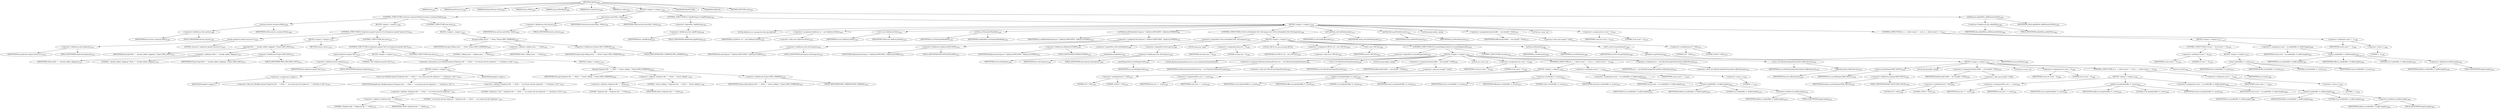 digraph "zipFile" {  
"3431" [label = <(METHOD,zipFile)<SUB>1405</SUB>> ]
"141" [label = <(PARAM,this)<SUB>1405</SUB>> ]
"151" [label = <(PARAM,InputStream in)<SUB>1405</SUB>> ]
"3432" [label = <(PARAM,ZipOutputStream zOut)<SUB>1405</SUB>> ]
"3433" [label = <(PARAM,String vPath)<SUB>1405</SUB>> ]
"3434" [label = <(PARAM,long lastModified)<SUB>1406</SUB>> ]
"3435" [label = <(PARAM,File fromArchive)<SUB>1406</SUB>> ]
"3436" [label = <(PARAM,int mode)<SUB>1406</SUB>> ]
"3437" [label = <(BLOCK,&lt;empty&gt;,&lt;empty&gt;)<SUB>1407</SUB>> ]
"3438" [label = <(CONTROL_STRUCTURE,if (entries.contains(vPath)),if (entries.contains(vPath)))<SUB>1408</SUB>> ]
"3439" [label = <(contains,entries.contains(vPath))<SUB>1408</SUB>> ]
"3440" [label = <(&lt;operator&gt;.fieldAccess,this.entries)<SUB>1408</SUB>> ]
"3441" [label = <(IDENTIFIER,this,entries.contains(vPath))<SUB>1408</SUB>> ]
"3442" [label = <(FIELD_IDENTIFIER,entries,entries)<SUB>1408</SUB>> ]
"3443" [label = <(IDENTIFIER,vPath,entries.contains(vPath))<SUB>1408</SUB>> ]
"3444" [label = <(BLOCK,&lt;empty&gt;,&lt;empty&gt;)<SUB>1408</SUB>> ]
"3445" [label = <(CONTROL_STRUCTURE,if (duplicate.equals(&quot;preserve&quot;)),if (duplicate.equals(&quot;preserve&quot;)))<SUB>1410</SUB>> ]
"3446" [label = <(equals,duplicate.equals(&quot;preserve&quot;))<SUB>1410</SUB>> ]
"3447" [label = <(&lt;operator&gt;.fieldAccess,this.duplicate)<SUB>1410</SUB>> ]
"3448" [label = <(IDENTIFIER,this,duplicate.equals(&quot;preserve&quot;))<SUB>1410</SUB>> ]
"3449" [label = <(FIELD_IDENTIFIER,duplicate,duplicate)<SUB>1410</SUB>> ]
"3450" [label = <(LITERAL,&quot;preserve&quot;,duplicate.equals(&quot;preserve&quot;))<SUB>1410</SUB>> ]
"3451" [label = <(BLOCK,&lt;empty&gt;,&lt;empty&gt;)<SUB>1410</SUB>> ]
"3452" [label = <(log,log(vPath + &quot; already added, skipping&quot;, Project.MSG_INFO))<SUB>1411</SUB>> ]
"140" [label = <(IDENTIFIER,this,log(vPath + &quot; already added, skipping&quot;, Project.MSG_INFO))<SUB>1411</SUB>> ]
"3453" [label = <(&lt;operator&gt;.addition,vPath + &quot; already added, skipping&quot;)<SUB>1411</SUB>> ]
"3454" [label = <(IDENTIFIER,vPath,vPath + &quot; already added, skipping&quot;)<SUB>1411</SUB>> ]
"3455" [label = <(LITERAL,&quot; already added, skipping&quot;,vPath + &quot; already added, skipping&quot;)<SUB>1411</SUB>> ]
"3456" [label = <(&lt;operator&gt;.fieldAccess,Project.MSG_INFO)<SUB>1411</SUB>> ]
"3457" [label = <(IDENTIFIER,Project,log(vPath + &quot; already added, skipping&quot;, Project.MSG_INFO))<SUB>1411</SUB>> ]
"3458" [label = <(FIELD_IDENTIFIER,MSG_INFO,MSG_INFO)<SUB>1411</SUB>> ]
"3459" [label = <(RETURN,return;,return;)<SUB>1412</SUB>> ]
"3460" [label = <(CONTROL_STRUCTURE,else,else)<SUB>1413</SUB>> ]
"3461" [label = <(CONTROL_STRUCTURE,if (duplicate.equals(&quot;fail&quot;)),if (duplicate.equals(&quot;fail&quot;)))<SUB>1413</SUB>> ]
"3462" [label = <(equals,duplicate.equals(&quot;fail&quot;))<SUB>1413</SUB>> ]
"3463" [label = <(&lt;operator&gt;.fieldAccess,this.duplicate)<SUB>1413</SUB>> ]
"3464" [label = <(IDENTIFIER,this,duplicate.equals(&quot;fail&quot;))<SUB>1413</SUB>> ]
"3465" [label = <(FIELD_IDENTIFIER,duplicate,duplicate)<SUB>1413</SUB>> ]
"3466" [label = <(LITERAL,&quot;fail&quot;,duplicate.equals(&quot;fail&quot;))<SUB>1413</SUB>> ]
"3467" [label = <(BLOCK,&lt;empty&gt;,&lt;empty&gt;)<SUB>1413</SUB>> ]
"3468" [label = <(&lt;operator&gt;.throw,throw new BuildException(&quot;Duplicate file &quot; + vPath + &quot; was found and the duplicate &quot; + &quot;attribute is 'fail'.&quot;);)<SUB>1414</SUB>> ]
"3469" [label = <(BLOCK,&lt;empty&gt;,&lt;empty&gt;)<SUB>1414</SUB>> ]
"3470" [label = <(&lt;operator&gt;.assignment,&lt;empty&gt;)> ]
"3471" [label = <(IDENTIFIER,$obj49,&lt;empty&gt;)> ]
"3472" [label = <(&lt;operator&gt;.alloc,new BuildException(&quot;Duplicate file &quot; + vPath + &quot; was found and the duplicate &quot; + &quot;attribute is 'fail'.&quot;))<SUB>1414</SUB>> ]
"3473" [label = <(&lt;init&gt;,new BuildException(&quot;Duplicate file &quot; + vPath + &quot; was found and the duplicate &quot; + &quot;attribute is 'fail'.&quot;))<SUB>1414</SUB>> ]
"3474" [label = <(IDENTIFIER,$obj49,new BuildException(&quot;Duplicate file &quot; + vPath + &quot; was found and the duplicate &quot; + &quot;attribute is 'fail'.&quot;))> ]
"3475" [label = <(&lt;operator&gt;.addition,&quot;Duplicate file &quot; + vPath + &quot; was found and the duplicate &quot; + &quot;attribute is 'fail'.&quot;)<SUB>1414</SUB>> ]
"3476" [label = <(&lt;operator&gt;.addition,&quot;Duplicate file &quot; + vPath + &quot; was found and the duplicate &quot;)<SUB>1414</SUB>> ]
"3477" [label = <(&lt;operator&gt;.addition,&quot;Duplicate file &quot; + vPath)<SUB>1414</SUB>> ]
"3478" [label = <(LITERAL,&quot;Duplicate file &quot;,&quot;Duplicate file &quot; + vPath)<SUB>1414</SUB>> ]
"3479" [label = <(IDENTIFIER,vPath,&quot;Duplicate file &quot; + vPath)<SUB>1414</SUB>> ]
"3480" [label = <(LITERAL,&quot; was found and the duplicate &quot;,&quot;Duplicate file &quot; + vPath + &quot; was found and the duplicate &quot;)<SUB>1415</SUB>> ]
"3481" [label = <(LITERAL,&quot;attribute is 'fail'.&quot;,&quot;Duplicate file &quot; + vPath + &quot; was found and the duplicate &quot; + &quot;attribute is 'fail'.&quot;)<SUB>1416</SUB>> ]
"3482" [label = <(IDENTIFIER,$obj49,&lt;empty&gt;)> ]
"3483" [label = <(CONTROL_STRUCTURE,else,else)<SUB>1417</SUB>> ]
"3484" [label = <(BLOCK,&lt;empty&gt;,&lt;empty&gt;)<SUB>1417</SUB>> ]
"3485" [label = <(log,log(&quot;duplicate file &quot; + vPath + &quot; found, adding.&quot;, Project.MSG_VERBOSE))<SUB>1419</SUB>> ]
"142" [label = <(IDENTIFIER,this,log(&quot;duplicate file &quot; + vPath + &quot; found, adding.&quot;, Project.MSG_VERBOSE))<SUB>1419</SUB>> ]
"3486" [label = <(&lt;operator&gt;.addition,&quot;duplicate file &quot; + vPath + &quot; found, adding.&quot;)<SUB>1419</SUB>> ]
"3487" [label = <(&lt;operator&gt;.addition,&quot;duplicate file &quot; + vPath)<SUB>1419</SUB>> ]
"3488" [label = <(LITERAL,&quot;duplicate file &quot;,&quot;duplicate file &quot; + vPath)<SUB>1419</SUB>> ]
"3489" [label = <(IDENTIFIER,vPath,&quot;duplicate file &quot; + vPath)<SUB>1419</SUB>> ]
"3490" [label = <(LITERAL,&quot; found, adding.&quot;,&quot;duplicate file &quot; + vPath + &quot; found, adding.&quot;)<SUB>1420</SUB>> ]
"3491" [label = <(&lt;operator&gt;.fieldAccess,Project.MSG_VERBOSE)<SUB>1420</SUB>> ]
"3492" [label = <(IDENTIFIER,Project,log(&quot;duplicate file &quot; + vPath + &quot; found, adding.&quot;, Project.MSG_VERBOSE))<SUB>1420</SUB>> ]
"3493" [label = <(FIELD_IDENTIFIER,MSG_VERBOSE,MSG_VERBOSE)<SUB>1420</SUB>> ]
"3494" [label = <(CONTROL_STRUCTURE,else,else)<SUB>1422</SUB>> ]
"3495" [label = <(BLOCK,&lt;empty&gt;,&lt;empty&gt;)<SUB>1422</SUB>> ]
"3496" [label = <(log,log(&quot;adding entry &quot; + vPath, Project.MSG_VERBOSE))<SUB>1423</SUB>> ]
"143" [label = <(IDENTIFIER,this,log(&quot;adding entry &quot; + vPath, Project.MSG_VERBOSE))<SUB>1423</SUB>> ]
"3497" [label = <(&lt;operator&gt;.addition,&quot;adding entry &quot; + vPath)<SUB>1423</SUB>> ]
"3498" [label = <(LITERAL,&quot;adding entry &quot;,&quot;adding entry &quot; + vPath)<SUB>1423</SUB>> ]
"3499" [label = <(IDENTIFIER,vPath,&quot;adding entry &quot; + vPath)<SUB>1423</SUB>> ]
"3500" [label = <(&lt;operator&gt;.fieldAccess,Project.MSG_VERBOSE)<SUB>1423</SUB>> ]
"3501" [label = <(IDENTIFIER,Project,log(&quot;adding entry &quot; + vPath, Project.MSG_VERBOSE))<SUB>1423</SUB>> ]
"3502" [label = <(FIELD_IDENTIFIER,MSG_VERBOSE,MSG_VERBOSE)<SUB>1423</SUB>> ]
"3503" [label = <(put,entries.put(vPath, vPath))<SUB>1426</SUB>> ]
"3504" [label = <(&lt;operator&gt;.fieldAccess,this.entries)<SUB>1426</SUB>> ]
"3505" [label = <(IDENTIFIER,this,entries.put(vPath, vPath))<SUB>1426</SUB>> ]
"3506" [label = <(FIELD_IDENTIFIER,entries,entries)<SUB>1426</SUB>> ]
"3507" [label = <(IDENTIFIER,vPath,entries.put(vPath, vPath))<SUB>1426</SUB>> ]
"3508" [label = <(IDENTIFIER,vPath,entries.put(vPath, vPath))<SUB>1426</SUB>> ]
"3509" [label = <(CONTROL_STRUCTURE,if (!skipWriting),if (!skipWriting))<SUB>1428</SUB>> ]
"3510" [label = <(&lt;operator&gt;.logicalNot,!skipWriting)<SUB>1428</SUB>> ]
"3511" [label = <(&lt;operator&gt;.fieldAccess,this.skipWriting)<SUB>1428</SUB>> ]
"3512" [label = <(IDENTIFIER,this,!skipWriting)<SUB>1428</SUB>> ]
"3513" [label = <(FIELD_IDENTIFIER,skipWriting,skipWriting)<SUB>1428</SUB>> ]
"3514" [label = <(BLOCK,&lt;empty&gt;,&lt;empty&gt;)<SUB>1428</SUB>> ]
"145" [label = <(LOCAL,ZipEntry ze: org.apache.tools.zip.ZipEntry)> ]
"3515" [label = <(&lt;operator&gt;.assignment,ZipEntry ze = new ZipEntry(vPath))<SUB>1429</SUB>> ]
"3516" [label = <(IDENTIFIER,ze,ZipEntry ze = new ZipEntry(vPath))<SUB>1429</SUB>> ]
"3517" [label = <(&lt;operator&gt;.alloc,new ZipEntry(vPath))<SUB>1429</SUB>> ]
"3518" [label = <(&lt;init&gt;,new ZipEntry(vPath))<SUB>1429</SUB>> ]
"144" [label = <(IDENTIFIER,ze,new ZipEntry(vPath))<SUB>1429</SUB>> ]
"3519" [label = <(IDENTIFIER,vPath,new ZipEntry(vPath))<SUB>1429</SUB>> ]
"3520" [label = <(setTime,setTime(lastModified))<SUB>1430</SUB>> ]
"3521" [label = <(IDENTIFIER,ze,setTime(lastModified))<SUB>1430</SUB>> ]
"3522" [label = <(IDENTIFIER,lastModified,setTime(lastModified))<SUB>1430</SUB>> ]
"3523" [label = <(setMethod,setMethod(doCompress ? ZipEntry.DEFLATED : ZipEntry.STORED))<SUB>1431</SUB>> ]
"3524" [label = <(IDENTIFIER,ze,setMethod(doCompress ? ZipEntry.DEFLATED : ZipEntry.STORED))<SUB>1431</SUB>> ]
"3525" [label = <(&lt;operator&gt;.conditional,doCompress ? ZipEntry.DEFLATED : ZipEntry.STORED)<SUB>1431</SUB>> ]
"3526" [label = <(&lt;operator&gt;.fieldAccess,this.doCompress)<SUB>1431</SUB>> ]
"3527" [label = <(IDENTIFIER,this,doCompress ? ZipEntry.DEFLATED : ZipEntry.STORED)<SUB>1431</SUB>> ]
"3528" [label = <(FIELD_IDENTIFIER,doCompress,doCompress)<SUB>1431</SUB>> ]
"3529" [label = <(&lt;operator&gt;.fieldAccess,ZipEntry.DEFLATED)<SUB>1431</SUB>> ]
"3530" [label = <(IDENTIFIER,ZipEntry,doCompress ? ZipEntry.DEFLATED : ZipEntry.STORED)<SUB>1431</SUB>> ]
"3531" [label = <(FIELD_IDENTIFIER,DEFLATED,DEFLATED)<SUB>1431</SUB>> ]
"3532" [label = <(&lt;operator&gt;.fieldAccess,ZipEntry.STORED)<SUB>1431</SUB>> ]
"3533" [label = <(IDENTIFIER,ZipEntry,doCompress ? ZipEntry.DEFLATED : ZipEntry.STORED)<SUB>1431</SUB>> ]
"3534" [label = <(FIELD_IDENTIFIER,STORED,STORED)<SUB>1431</SUB>> ]
"3535" [label = <(CONTROL_STRUCTURE,if (!zOut.isSeekable() &amp;&amp; !doCompress),if (!zOut.isSeekable() &amp;&amp; !doCompress))<SUB>1440</SUB>> ]
"3536" [label = <(&lt;operator&gt;.logicalAnd,!zOut.isSeekable() &amp;&amp; !doCompress)<SUB>1440</SUB>> ]
"3537" [label = <(&lt;operator&gt;.logicalNot,!zOut.isSeekable())<SUB>1440</SUB>> ]
"3538" [label = <(isSeekable,isSeekable())<SUB>1440</SUB>> ]
"3539" [label = <(IDENTIFIER,zOut,isSeekable())<SUB>1440</SUB>> ]
"3540" [label = <(&lt;operator&gt;.logicalNot,!doCompress)<SUB>1440</SUB>> ]
"3541" [label = <(&lt;operator&gt;.fieldAccess,this.doCompress)<SUB>1440</SUB>> ]
"3542" [label = <(IDENTIFIER,this,!doCompress)<SUB>1440</SUB>> ]
"3543" [label = <(FIELD_IDENTIFIER,doCompress,doCompress)<SUB>1440</SUB>> ]
"3544" [label = <(BLOCK,&lt;empty&gt;,&lt;empty&gt;)<SUB>1440</SUB>> ]
"3545" [label = <(LOCAL,long size: long)> ]
"3546" [label = <(&lt;operator&gt;.assignment,long size = 0)<SUB>1441</SUB>> ]
"3547" [label = <(IDENTIFIER,size,long size = 0)<SUB>1441</SUB>> ]
"3548" [label = <(LITERAL,0,long size = 0)<SUB>1441</SUB>> ]
"147" [label = <(LOCAL,CRC32 cal: java.util.zip.CRC32)> ]
"3549" [label = <(&lt;operator&gt;.assignment,CRC32 cal = new CRC32())<SUB>1442</SUB>> ]
"3550" [label = <(IDENTIFIER,cal,CRC32 cal = new CRC32())<SUB>1442</SUB>> ]
"3551" [label = <(&lt;operator&gt;.alloc,new CRC32())<SUB>1442</SUB>> ]
"3552" [label = <(&lt;init&gt;,new CRC32())<SUB>1442</SUB>> ]
"146" [label = <(IDENTIFIER,cal,new CRC32())<SUB>1442</SUB>> ]
"3553" [label = <(CONTROL_STRUCTURE,if (!in.markSupported()),if (!in.markSupported()))<SUB>1443</SUB>> ]
"3554" [label = <(&lt;operator&gt;.logicalNot,!in.markSupported())<SUB>1443</SUB>> ]
"3555" [label = <(markSupported,in.markSupported())<SUB>1443</SUB>> ]
"3556" [label = <(IDENTIFIER,in,in.markSupported())<SUB>1443</SUB>> ]
"3557" [label = <(BLOCK,&lt;empty&gt;,&lt;empty&gt;)<SUB>1443</SUB>> ]
"149" [label = <(LOCAL,ByteArrayOutputStream bos: java.io.ByteArrayOutputStream)> ]
"3558" [label = <(&lt;operator&gt;.assignment,ByteArrayOutputStream bos = new ByteArrayOutputStream())<SUB>1445</SUB>> ]
"3559" [label = <(IDENTIFIER,bos,ByteArrayOutputStream bos = new ByteArrayOutputStream())<SUB>1445</SUB>> ]
"3560" [label = <(&lt;operator&gt;.alloc,new ByteArrayOutputStream())<SUB>1445</SUB>> ]
"3561" [label = <(&lt;init&gt;,new ByteArrayOutputStream())<SUB>1445</SUB>> ]
"148" [label = <(IDENTIFIER,bos,new ByteArrayOutputStream())<SUB>1445</SUB>> ]
"3562" [label = <(LOCAL,byte[] buffer: byte[])> ]
"3563" [label = <(&lt;operator&gt;.assignment,byte[] buffer = new byte[8 * 1024])<SUB>1447</SUB>> ]
"3564" [label = <(IDENTIFIER,buffer,byte[] buffer = new byte[8 * 1024])<SUB>1447</SUB>> ]
"3565" [label = <(&lt;operator&gt;.alloc,new byte[8 * 1024])> ]
"3566" [label = <(&lt;operator&gt;.multiplication,8 * 1024)<SUB>1447</SUB>> ]
"3567" [label = <(LITERAL,8,8 * 1024)<SUB>1447</SUB>> ]
"3568" [label = <(LITERAL,1024,8 * 1024)<SUB>1447</SUB>> ]
"3569" [label = <(LOCAL,int count: int)> ]
"3570" [label = <(&lt;operator&gt;.assignment,int count = 0)<SUB>1448</SUB>> ]
"3571" [label = <(IDENTIFIER,count,int count = 0)<SUB>1448</SUB>> ]
"3572" [label = <(LITERAL,0,int count = 0)<SUB>1448</SUB>> ]
"3573" [label = <(CONTROL_STRUCTURE,do {...} while (count != -1),do {...} while (count != -1))<SUB>1449</SUB>> ]
"3574" [label = <(BLOCK,&lt;empty&gt;,&lt;empty&gt;)<SUB>1449</SUB>> ]
"3575" [label = <(&lt;operator&gt;.assignmentPlus,size += count)<SUB>1450</SUB>> ]
"3576" [label = <(IDENTIFIER,size,size += count)<SUB>1450</SUB>> ]
"3577" [label = <(IDENTIFIER,count,size += count)<SUB>1450</SUB>> ]
"3578" [label = <(update,cal.update(buffer, 0, count))<SUB>1451</SUB>> ]
"3579" [label = <(IDENTIFIER,cal,cal.update(buffer, 0, count))<SUB>1451</SUB>> ]
"3580" [label = <(IDENTIFIER,buffer,cal.update(buffer, 0, count))<SUB>1451</SUB>> ]
"3581" [label = <(LITERAL,0,cal.update(buffer, 0, count))<SUB>1451</SUB>> ]
"3582" [label = <(IDENTIFIER,count,cal.update(buffer, 0, count))<SUB>1451</SUB>> ]
"3583" [label = <(write,bos.write(buffer, 0, count))<SUB>1452</SUB>> ]
"3584" [label = <(IDENTIFIER,bos,bos.write(buffer, 0, count))<SUB>1452</SUB>> ]
"3585" [label = <(IDENTIFIER,buffer,bos.write(buffer, 0, count))<SUB>1452</SUB>> ]
"3586" [label = <(LITERAL,0,bos.write(buffer, 0, count))<SUB>1452</SUB>> ]
"3587" [label = <(IDENTIFIER,count,bos.write(buffer, 0, count))<SUB>1452</SUB>> ]
"3588" [label = <(&lt;operator&gt;.assignment,count = in.read(buffer, 0, buffer.length))<SUB>1453</SUB>> ]
"3589" [label = <(IDENTIFIER,count,count = in.read(buffer, 0, buffer.length))<SUB>1453</SUB>> ]
"3590" [label = <(read,in.read(buffer, 0, buffer.length))<SUB>1453</SUB>> ]
"3591" [label = <(IDENTIFIER,in,in.read(buffer, 0, buffer.length))<SUB>1453</SUB>> ]
"3592" [label = <(IDENTIFIER,buffer,in.read(buffer, 0, buffer.length))<SUB>1453</SUB>> ]
"3593" [label = <(LITERAL,0,in.read(buffer, 0, buffer.length))<SUB>1453</SUB>> ]
"3594" [label = <(&lt;operator&gt;.fieldAccess,buffer.length)<SUB>1453</SUB>> ]
"3595" [label = <(IDENTIFIER,buffer,in.read(buffer, 0, buffer.length))<SUB>1453</SUB>> ]
"3596" [label = <(FIELD_IDENTIFIER,length,length)<SUB>1453</SUB>> ]
"3597" [label = <(&lt;operator&gt;.notEquals,count != -1)<SUB>1454</SUB>> ]
"3598" [label = <(IDENTIFIER,count,count != -1)<SUB>1454</SUB>> ]
"3599" [label = <(&lt;operator&gt;.minus,-1)<SUB>1454</SUB>> ]
"3600" [label = <(LITERAL,1,-1)<SUB>1454</SUB>> ]
"3601" [label = <(&lt;operator&gt;.assignment,in = new ByteArrayInputStream(bos.toByteArray()))<SUB>1455</SUB>> ]
"3602" [label = <(IDENTIFIER,in,in = new ByteArrayInputStream(bos.toByteArray()))<SUB>1455</SUB>> ]
"3603" [label = <(&lt;operator&gt;.alloc,new ByteArrayInputStream(bos.toByteArray()))<SUB>1455</SUB>> ]
"3604" [label = <(&lt;init&gt;,new ByteArrayInputStream(bos.toByteArray()))<SUB>1455</SUB>> ]
"150" [label = <(IDENTIFIER,in,new ByteArrayInputStream(bos.toByteArray()))<SUB>1455</SUB>> ]
"3605" [label = <(toByteArray,bos.toByteArray())<SUB>1455</SUB>> ]
"3606" [label = <(IDENTIFIER,bos,bos.toByteArray())<SUB>1455</SUB>> ]
"3607" [label = <(CONTROL_STRUCTURE,else,else)<SUB>1457</SUB>> ]
"3608" [label = <(BLOCK,&lt;empty&gt;,&lt;empty&gt;)<SUB>1457</SUB>> ]
"3609" [label = <(mark,in.mark(Integer.MAX_VALUE))<SUB>1458</SUB>> ]
"3610" [label = <(IDENTIFIER,in,in.mark(Integer.MAX_VALUE))<SUB>1458</SUB>> ]
"3611" [label = <(&lt;operator&gt;.fieldAccess,Integer.MAX_VALUE)<SUB>1458</SUB>> ]
"3612" [label = <(IDENTIFIER,Integer,in.mark(Integer.MAX_VALUE))<SUB>1458</SUB>> ]
"3613" [label = <(FIELD_IDENTIFIER,MAX_VALUE,MAX_VALUE)<SUB>1458</SUB>> ]
"3614" [label = <(LOCAL,byte[] buffer: byte[])> ]
"3615" [label = <(&lt;operator&gt;.assignment,byte[] buffer = new byte[8 * 1024])<SUB>1459</SUB>> ]
"3616" [label = <(IDENTIFIER,buffer,byte[] buffer = new byte[8 * 1024])<SUB>1459</SUB>> ]
"3617" [label = <(&lt;operator&gt;.alloc,new byte[8 * 1024])> ]
"3618" [label = <(&lt;operator&gt;.multiplication,8 * 1024)<SUB>1459</SUB>> ]
"3619" [label = <(LITERAL,8,8 * 1024)<SUB>1459</SUB>> ]
"3620" [label = <(LITERAL,1024,8 * 1024)<SUB>1459</SUB>> ]
"3621" [label = <(LOCAL,int count: int)> ]
"3622" [label = <(&lt;operator&gt;.assignment,int count = 0)<SUB>1460</SUB>> ]
"3623" [label = <(IDENTIFIER,count,int count = 0)<SUB>1460</SUB>> ]
"3624" [label = <(LITERAL,0,int count = 0)<SUB>1460</SUB>> ]
"3625" [label = <(CONTROL_STRUCTURE,do {...} while (count != -1),do {...} while (count != -1))<SUB>1461</SUB>> ]
"3626" [label = <(BLOCK,&lt;empty&gt;,&lt;empty&gt;)<SUB>1461</SUB>> ]
"3627" [label = <(&lt;operator&gt;.assignmentPlus,size += count)<SUB>1462</SUB>> ]
"3628" [label = <(IDENTIFIER,size,size += count)<SUB>1462</SUB>> ]
"3629" [label = <(IDENTIFIER,count,size += count)<SUB>1462</SUB>> ]
"3630" [label = <(update,cal.update(buffer, 0, count))<SUB>1463</SUB>> ]
"3631" [label = <(IDENTIFIER,cal,cal.update(buffer, 0, count))<SUB>1463</SUB>> ]
"3632" [label = <(IDENTIFIER,buffer,cal.update(buffer, 0, count))<SUB>1463</SUB>> ]
"3633" [label = <(LITERAL,0,cal.update(buffer, 0, count))<SUB>1463</SUB>> ]
"3634" [label = <(IDENTIFIER,count,cal.update(buffer, 0, count))<SUB>1463</SUB>> ]
"3635" [label = <(&lt;operator&gt;.assignment,count = in.read(buffer, 0, buffer.length))<SUB>1464</SUB>> ]
"3636" [label = <(IDENTIFIER,count,count = in.read(buffer, 0, buffer.length))<SUB>1464</SUB>> ]
"3637" [label = <(read,in.read(buffer, 0, buffer.length))<SUB>1464</SUB>> ]
"3638" [label = <(IDENTIFIER,in,in.read(buffer, 0, buffer.length))<SUB>1464</SUB>> ]
"3639" [label = <(IDENTIFIER,buffer,in.read(buffer, 0, buffer.length))<SUB>1464</SUB>> ]
"3640" [label = <(LITERAL,0,in.read(buffer, 0, buffer.length))<SUB>1464</SUB>> ]
"3641" [label = <(&lt;operator&gt;.fieldAccess,buffer.length)<SUB>1464</SUB>> ]
"3642" [label = <(IDENTIFIER,buffer,in.read(buffer, 0, buffer.length))<SUB>1464</SUB>> ]
"3643" [label = <(FIELD_IDENTIFIER,length,length)<SUB>1464</SUB>> ]
"3644" [label = <(&lt;operator&gt;.notEquals,count != -1)<SUB>1465</SUB>> ]
"3645" [label = <(IDENTIFIER,count,count != -1)<SUB>1465</SUB>> ]
"3646" [label = <(&lt;operator&gt;.minus,-1)<SUB>1465</SUB>> ]
"3647" [label = <(LITERAL,1,-1)<SUB>1465</SUB>> ]
"3648" [label = <(reset,in.reset())<SUB>1466</SUB>> ]
"3649" [label = <(IDENTIFIER,in,in.reset())<SUB>1466</SUB>> ]
"3650" [label = <(setSize,setSize(size))<SUB>1468</SUB>> ]
"3651" [label = <(IDENTIFIER,ze,setSize(size))<SUB>1468</SUB>> ]
"3652" [label = <(IDENTIFIER,size,setSize(size))<SUB>1468</SUB>> ]
"3653" [label = <(setCrc,setCrc(cal.getValue()))<SUB>1469</SUB>> ]
"3654" [label = <(IDENTIFIER,ze,setCrc(cal.getValue()))<SUB>1469</SUB>> ]
"3655" [label = <(getValue,cal.getValue())<SUB>1469</SUB>> ]
"3656" [label = <(IDENTIFIER,cal,cal.getValue())<SUB>1469</SUB>> ]
"3657" [label = <(setUnixMode,setUnixMode(mode))<SUB>1472</SUB>> ]
"3658" [label = <(IDENTIFIER,ze,setUnixMode(mode))<SUB>1472</SUB>> ]
"3659" [label = <(IDENTIFIER,mode,setUnixMode(mode))<SUB>1472</SUB>> ]
"3660" [label = <(putNextEntry,putNextEntry(ze))<SUB>1473</SUB>> ]
"3661" [label = <(IDENTIFIER,zOut,putNextEntry(ze))<SUB>1473</SUB>> ]
"3662" [label = <(IDENTIFIER,ze,putNextEntry(ze))<SUB>1473</SUB>> ]
"3663" [label = <(LOCAL,byte[] buffer: byte[])> ]
"3664" [label = <(&lt;operator&gt;.assignment,byte[] buffer = new byte[8 * 1024])<SUB>1475</SUB>> ]
"3665" [label = <(IDENTIFIER,buffer,byte[] buffer = new byte[8 * 1024])<SUB>1475</SUB>> ]
"3666" [label = <(&lt;operator&gt;.alloc,new byte[8 * 1024])> ]
"3667" [label = <(&lt;operator&gt;.multiplication,8 * 1024)<SUB>1475</SUB>> ]
"3668" [label = <(LITERAL,8,8 * 1024)<SUB>1475</SUB>> ]
"3669" [label = <(LITERAL,1024,8 * 1024)<SUB>1475</SUB>> ]
"3670" [label = <(LOCAL,int count: int)> ]
"3671" [label = <(&lt;operator&gt;.assignment,int count = 0)<SUB>1476</SUB>> ]
"3672" [label = <(IDENTIFIER,count,int count = 0)<SUB>1476</SUB>> ]
"3673" [label = <(LITERAL,0,int count = 0)<SUB>1476</SUB>> ]
"3674" [label = <(CONTROL_STRUCTURE,do {...} while (count != -1),do {...} while (count != -1))<SUB>1477</SUB>> ]
"3675" [label = <(BLOCK,&lt;empty&gt;,&lt;empty&gt;)<SUB>1477</SUB>> ]
"3676" [label = <(CONTROL_STRUCTURE,if (count != 0),if (count != 0))<SUB>1478</SUB>> ]
"3677" [label = <(&lt;operator&gt;.notEquals,count != 0)<SUB>1478</SUB>> ]
"3678" [label = <(IDENTIFIER,count,count != 0)<SUB>1478</SUB>> ]
"3679" [label = <(LITERAL,0,count != 0)<SUB>1478</SUB>> ]
"3680" [label = <(BLOCK,&lt;empty&gt;,&lt;empty&gt;)<SUB>1478</SUB>> ]
"3681" [label = <(write,write(buffer, 0, count))<SUB>1479</SUB>> ]
"3682" [label = <(IDENTIFIER,zOut,write(buffer, 0, count))<SUB>1479</SUB>> ]
"3683" [label = <(IDENTIFIER,buffer,write(buffer, 0, count))<SUB>1479</SUB>> ]
"3684" [label = <(LITERAL,0,write(buffer, 0, count))<SUB>1479</SUB>> ]
"3685" [label = <(IDENTIFIER,count,write(buffer, 0, count))<SUB>1479</SUB>> ]
"3686" [label = <(&lt;operator&gt;.assignment,count = in.read(buffer, 0, buffer.length))<SUB>1481</SUB>> ]
"3687" [label = <(IDENTIFIER,count,count = in.read(buffer, 0, buffer.length))<SUB>1481</SUB>> ]
"3688" [label = <(read,in.read(buffer, 0, buffer.length))<SUB>1481</SUB>> ]
"3689" [label = <(IDENTIFIER,in,in.read(buffer, 0, buffer.length))<SUB>1481</SUB>> ]
"3690" [label = <(IDENTIFIER,buffer,in.read(buffer, 0, buffer.length))<SUB>1481</SUB>> ]
"3691" [label = <(LITERAL,0,in.read(buffer, 0, buffer.length))<SUB>1481</SUB>> ]
"3692" [label = <(&lt;operator&gt;.fieldAccess,buffer.length)<SUB>1481</SUB>> ]
"3693" [label = <(IDENTIFIER,buffer,in.read(buffer, 0, buffer.length))<SUB>1481</SUB>> ]
"3694" [label = <(FIELD_IDENTIFIER,length,length)<SUB>1481</SUB>> ]
"3695" [label = <(&lt;operator&gt;.notEquals,count != -1)<SUB>1482</SUB>> ]
"3696" [label = <(IDENTIFIER,count,count != -1)<SUB>1482</SUB>> ]
"3697" [label = <(&lt;operator&gt;.minus,-1)<SUB>1482</SUB>> ]
"3698" [label = <(LITERAL,1,-1)<SUB>1482</SUB>> ]
"3699" [label = <(addElement,addedFiles.addElement(vPath))<SUB>1484</SUB>> ]
"3700" [label = <(&lt;operator&gt;.fieldAccess,this.addedFiles)<SUB>1484</SUB>> ]
"3701" [label = <(IDENTIFIER,this,addedFiles.addElement(vPath))<SUB>1484</SUB>> ]
"3702" [label = <(FIELD_IDENTIFIER,addedFiles,addedFiles)<SUB>1484</SUB>> ]
"3703" [label = <(IDENTIFIER,vPath,addedFiles.addElement(vPath))<SUB>1484</SUB>> ]
"3704" [label = <(MODIFIER,PROTECTED)> ]
"3705" [label = <(MODIFIER,VIRTUAL)> ]
"3706" [label = <(METHOD_RETURN,void)<SUB>1405</SUB>> ]
  "3431" -> "141" 
  "3431" -> "151" 
  "3431" -> "3432" 
  "3431" -> "3433" 
  "3431" -> "3434" 
  "3431" -> "3435" 
  "3431" -> "3436" 
  "3431" -> "3437" 
  "3431" -> "3704" 
  "3431" -> "3705" 
  "3431" -> "3706" 
  "3437" -> "3438" 
  "3437" -> "3503" 
  "3437" -> "3509" 
  "3437" -> "3699" 
  "3438" -> "3439" 
  "3438" -> "3444" 
  "3438" -> "3494" 
  "3439" -> "3440" 
  "3439" -> "3443" 
  "3440" -> "3441" 
  "3440" -> "3442" 
  "3444" -> "3445" 
  "3445" -> "3446" 
  "3445" -> "3451" 
  "3445" -> "3460" 
  "3446" -> "3447" 
  "3446" -> "3450" 
  "3447" -> "3448" 
  "3447" -> "3449" 
  "3451" -> "3452" 
  "3451" -> "3459" 
  "3452" -> "140" 
  "3452" -> "3453" 
  "3452" -> "3456" 
  "3453" -> "3454" 
  "3453" -> "3455" 
  "3456" -> "3457" 
  "3456" -> "3458" 
  "3460" -> "3461" 
  "3461" -> "3462" 
  "3461" -> "3467" 
  "3461" -> "3483" 
  "3462" -> "3463" 
  "3462" -> "3466" 
  "3463" -> "3464" 
  "3463" -> "3465" 
  "3467" -> "3468" 
  "3468" -> "3469" 
  "3469" -> "3470" 
  "3469" -> "3473" 
  "3469" -> "3482" 
  "3470" -> "3471" 
  "3470" -> "3472" 
  "3473" -> "3474" 
  "3473" -> "3475" 
  "3475" -> "3476" 
  "3475" -> "3481" 
  "3476" -> "3477" 
  "3476" -> "3480" 
  "3477" -> "3478" 
  "3477" -> "3479" 
  "3483" -> "3484" 
  "3484" -> "3485" 
  "3485" -> "142" 
  "3485" -> "3486" 
  "3485" -> "3491" 
  "3486" -> "3487" 
  "3486" -> "3490" 
  "3487" -> "3488" 
  "3487" -> "3489" 
  "3491" -> "3492" 
  "3491" -> "3493" 
  "3494" -> "3495" 
  "3495" -> "3496" 
  "3496" -> "143" 
  "3496" -> "3497" 
  "3496" -> "3500" 
  "3497" -> "3498" 
  "3497" -> "3499" 
  "3500" -> "3501" 
  "3500" -> "3502" 
  "3503" -> "3504" 
  "3503" -> "3507" 
  "3503" -> "3508" 
  "3504" -> "3505" 
  "3504" -> "3506" 
  "3509" -> "3510" 
  "3509" -> "3514" 
  "3510" -> "3511" 
  "3511" -> "3512" 
  "3511" -> "3513" 
  "3514" -> "145" 
  "3514" -> "3515" 
  "3514" -> "3518" 
  "3514" -> "3520" 
  "3514" -> "3523" 
  "3514" -> "3535" 
  "3514" -> "3657" 
  "3514" -> "3660" 
  "3514" -> "3663" 
  "3514" -> "3664" 
  "3514" -> "3670" 
  "3514" -> "3671" 
  "3514" -> "3674" 
  "3515" -> "3516" 
  "3515" -> "3517" 
  "3518" -> "144" 
  "3518" -> "3519" 
  "3520" -> "3521" 
  "3520" -> "3522" 
  "3523" -> "3524" 
  "3523" -> "3525" 
  "3525" -> "3526" 
  "3525" -> "3529" 
  "3525" -> "3532" 
  "3526" -> "3527" 
  "3526" -> "3528" 
  "3529" -> "3530" 
  "3529" -> "3531" 
  "3532" -> "3533" 
  "3532" -> "3534" 
  "3535" -> "3536" 
  "3535" -> "3544" 
  "3536" -> "3537" 
  "3536" -> "3540" 
  "3537" -> "3538" 
  "3538" -> "3539" 
  "3540" -> "3541" 
  "3541" -> "3542" 
  "3541" -> "3543" 
  "3544" -> "3545" 
  "3544" -> "3546" 
  "3544" -> "147" 
  "3544" -> "3549" 
  "3544" -> "3552" 
  "3544" -> "3553" 
  "3544" -> "3650" 
  "3544" -> "3653" 
  "3546" -> "3547" 
  "3546" -> "3548" 
  "3549" -> "3550" 
  "3549" -> "3551" 
  "3552" -> "146" 
  "3553" -> "3554" 
  "3553" -> "3557" 
  "3553" -> "3607" 
  "3554" -> "3555" 
  "3555" -> "3556" 
  "3557" -> "149" 
  "3557" -> "3558" 
  "3557" -> "3561" 
  "3557" -> "3562" 
  "3557" -> "3563" 
  "3557" -> "3569" 
  "3557" -> "3570" 
  "3557" -> "3573" 
  "3557" -> "3601" 
  "3557" -> "3604" 
  "3558" -> "3559" 
  "3558" -> "3560" 
  "3561" -> "148" 
  "3563" -> "3564" 
  "3563" -> "3565" 
  "3565" -> "3566" 
  "3566" -> "3567" 
  "3566" -> "3568" 
  "3570" -> "3571" 
  "3570" -> "3572" 
  "3573" -> "3574" 
  "3573" -> "3597" 
  "3574" -> "3575" 
  "3574" -> "3578" 
  "3574" -> "3583" 
  "3574" -> "3588" 
  "3575" -> "3576" 
  "3575" -> "3577" 
  "3578" -> "3579" 
  "3578" -> "3580" 
  "3578" -> "3581" 
  "3578" -> "3582" 
  "3583" -> "3584" 
  "3583" -> "3585" 
  "3583" -> "3586" 
  "3583" -> "3587" 
  "3588" -> "3589" 
  "3588" -> "3590" 
  "3590" -> "3591" 
  "3590" -> "3592" 
  "3590" -> "3593" 
  "3590" -> "3594" 
  "3594" -> "3595" 
  "3594" -> "3596" 
  "3597" -> "3598" 
  "3597" -> "3599" 
  "3599" -> "3600" 
  "3601" -> "3602" 
  "3601" -> "3603" 
  "3604" -> "150" 
  "3604" -> "3605" 
  "3605" -> "3606" 
  "3607" -> "3608" 
  "3608" -> "3609" 
  "3608" -> "3614" 
  "3608" -> "3615" 
  "3608" -> "3621" 
  "3608" -> "3622" 
  "3608" -> "3625" 
  "3608" -> "3648" 
  "3609" -> "3610" 
  "3609" -> "3611" 
  "3611" -> "3612" 
  "3611" -> "3613" 
  "3615" -> "3616" 
  "3615" -> "3617" 
  "3617" -> "3618" 
  "3618" -> "3619" 
  "3618" -> "3620" 
  "3622" -> "3623" 
  "3622" -> "3624" 
  "3625" -> "3626" 
  "3625" -> "3644" 
  "3626" -> "3627" 
  "3626" -> "3630" 
  "3626" -> "3635" 
  "3627" -> "3628" 
  "3627" -> "3629" 
  "3630" -> "3631" 
  "3630" -> "3632" 
  "3630" -> "3633" 
  "3630" -> "3634" 
  "3635" -> "3636" 
  "3635" -> "3637" 
  "3637" -> "3638" 
  "3637" -> "3639" 
  "3637" -> "3640" 
  "3637" -> "3641" 
  "3641" -> "3642" 
  "3641" -> "3643" 
  "3644" -> "3645" 
  "3644" -> "3646" 
  "3646" -> "3647" 
  "3648" -> "3649" 
  "3650" -> "3651" 
  "3650" -> "3652" 
  "3653" -> "3654" 
  "3653" -> "3655" 
  "3655" -> "3656" 
  "3657" -> "3658" 
  "3657" -> "3659" 
  "3660" -> "3661" 
  "3660" -> "3662" 
  "3664" -> "3665" 
  "3664" -> "3666" 
  "3666" -> "3667" 
  "3667" -> "3668" 
  "3667" -> "3669" 
  "3671" -> "3672" 
  "3671" -> "3673" 
  "3674" -> "3675" 
  "3674" -> "3695" 
  "3675" -> "3676" 
  "3675" -> "3686" 
  "3676" -> "3677" 
  "3676" -> "3680" 
  "3677" -> "3678" 
  "3677" -> "3679" 
  "3680" -> "3681" 
  "3681" -> "3682" 
  "3681" -> "3683" 
  "3681" -> "3684" 
  "3681" -> "3685" 
  "3686" -> "3687" 
  "3686" -> "3688" 
  "3688" -> "3689" 
  "3688" -> "3690" 
  "3688" -> "3691" 
  "3688" -> "3692" 
  "3692" -> "3693" 
  "3692" -> "3694" 
  "3695" -> "3696" 
  "3695" -> "3697" 
  "3697" -> "3698" 
  "3699" -> "3700" 
  "3699" -> "3703" 
  "3700" -> "3701" 
  "3700" -> "3702" 
}
